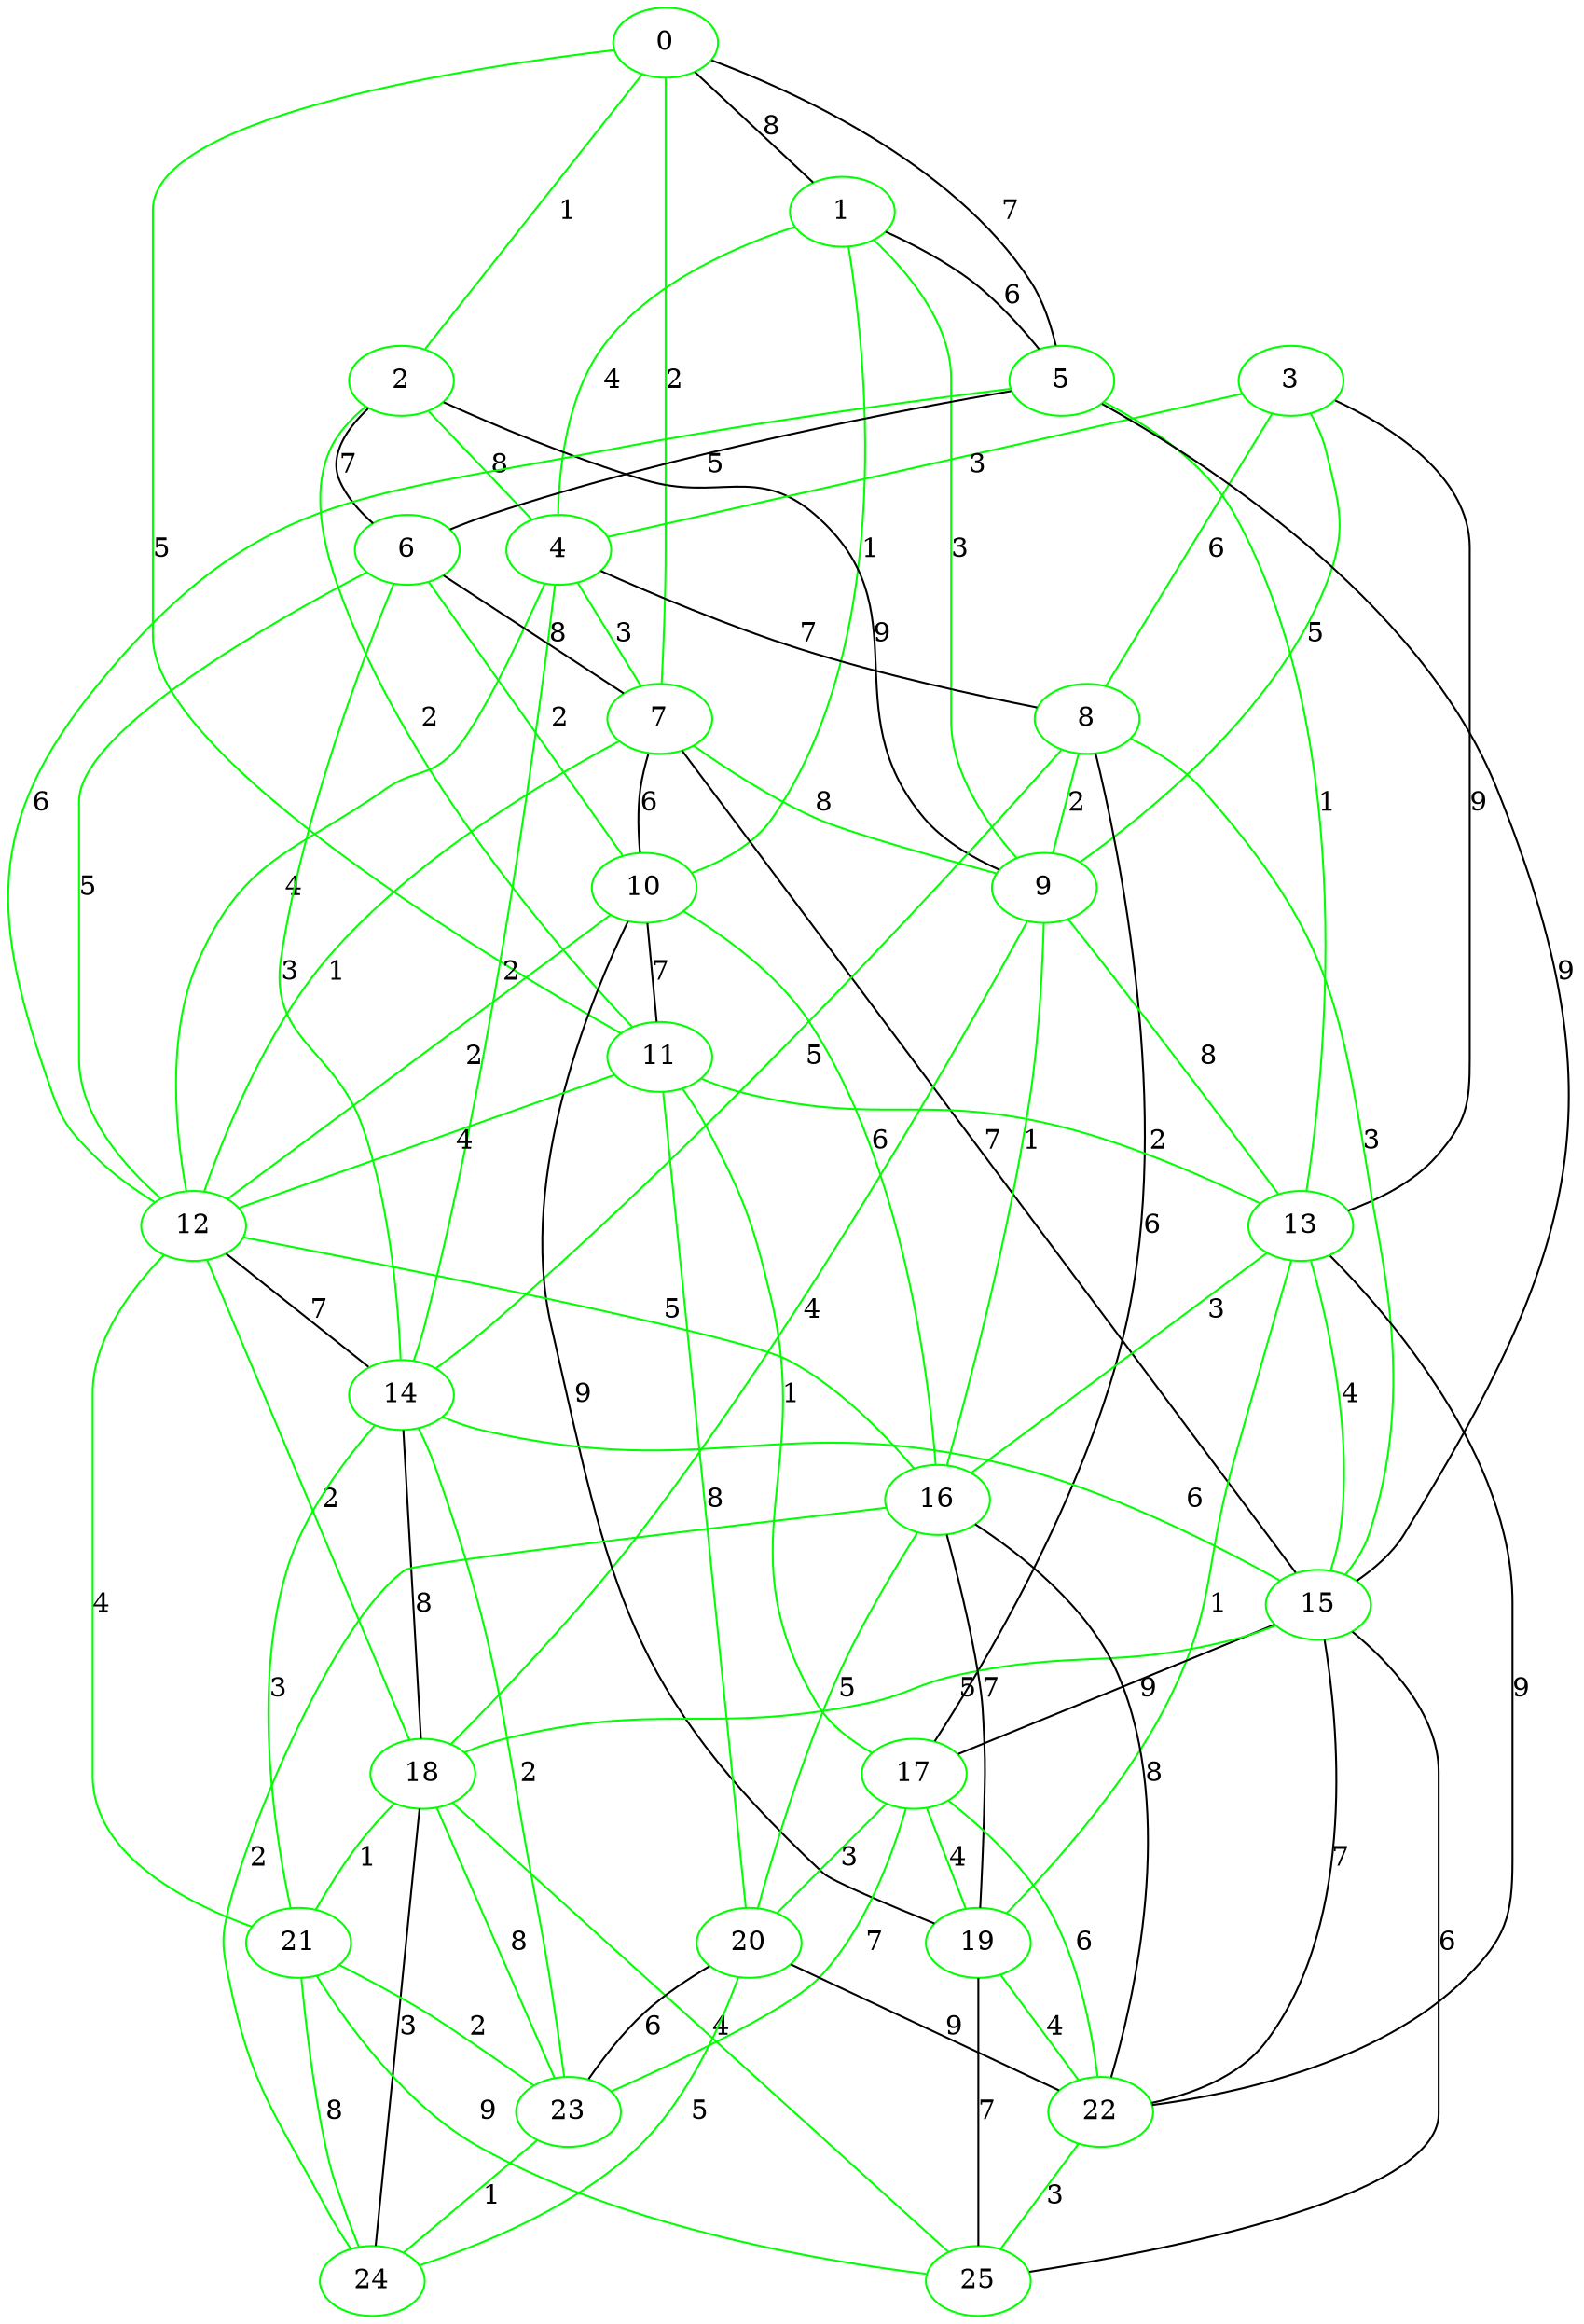 graph G {
0 [label="0", color=green];
1 [label="1", color=green];
2 [label="2", color=green];
3 [label="3", color=green];
4 [label="4", color=green];
5 [label="5", color=green];
6 [label="6", color=green];
7 [label="7", color=green];
8 [label="8", color=green];
9 [label="9", color=green];
10 [label="10", color=green];
11 [label="11", color=green];
12 [label="12", color=green];
13 [label="13", color=green];
14 [label="14", color=green];
15 [label="15", color=green];
16 [label="16", color=green];
17 [label="17", color=green];
18 [label="18", color=green];
19 [label="19", color=green];
20 [label="20", color=green];
21 [label="21", color=green];
22 [label="22", color=green];
23 [label="23", color=green];
24 [label="24", color=green];
25 [label="25", color=green];
0 -- 1 [label="8"];
0 -- 2 [label="1", color=green];
0 -- 5 [label="7"];
0 -- 7 [label="2", color=green];
0 -- 11 [label="5", color=green];
1 -- 4 [label="4", color=green];
1 -- 5 [label="6"];
1 -- 9 [label="3", color=green];
1 -- 10 [label="1", color=green];
2 -- 4 [label="8", color=green];
2 -- 6 [label="7"];
2 -- 9 [label="9"];
2 -- 11 [label="2", color=green];
3 -- 4 [label="3", color=green];
3 -- 8 [label="6", color=green];
3 -- 9 [label="5", color=green];
3 -- 13 [label="9"];
4 -- 7 [label="3", color=green];
4 -- 8 [label="7"];
4 -- 12 [label="4", color=green];
4 -- 14 [label="2", color=green];
5 -- 6 [label="5"];
5 -- 12 [label="6", color=green];
5 -- 13 [label="1", color=green];
5 -- 15 [label="9"];
6 -- 7 [label="8"];
6 -- 10 [label="2", color=green];
6 -- 12 [label="5", color=green];
6 -- 14 [label="3", color=green];
7 -- 9 [label="8", color=green];
7 -- 10 [label="6"];
7 -- 12 [label="1", color=green];
7 -- 15 [label="7"];
8 -- 9 [label="2", color=green];
8 -- 14 [label="5", color=green];
8 -- 15 [label="3", color=green];
8 -- 17 [label="6"];
9 -- 13 [label="8", color=green];
9 -- 16 [label="1", color=green];
9 -- 18 [label="4", color=green];
10 -- 11 [label="7"];
10 -- 12 [label="2", color=green];
10 -- 16 [label="6", color=green];
10 -- 19 [label="9"];
11 -- 12 [label="4", color=green];
11 -- 13 [label="2", color=green];
11 -- 17 [label="1", color=green];
11 -- 20 [label="8", color=green];
12 -- 14 [label="7"];
12 -- 16 [label="5", color=green];
12 -- 18 [label="2", color=green];
12 -- 21 [label="4", color=green];
13 -- 15 [label="4", color=green];
13 -- 16 [label="3", color=green];
13 -- 19 [label="1", color=green];
13 -- 22 [label="9"];
14 -- 15 [label="6", color=green];
14 -- 18 [label="8"];
14 -- 21 [label="3", color=green];
14 -- 23 [label="2", color=green];
15 -- 17 [label="9"];
15 -- 18 [label="5", color=green];
15 -- 22 [label="7"];
15 -- 25 [label="6"];
16 -- 19 [label="7"];
16 -- 20 [label="5", color=green];
16 -- 22 [label="8"];
16 -- 24 [label="2", color=green];
17 -- 19 [label="4", color=green];
17 -- 20 [label="3", color=green];
17 -- 22 [label="6", color=green];
17 -- 23 [label="7", color=green];
18 -- 21 [label="1", color=green];
18 -- 23 [label="8", color=green];
18 -- 24 [label="3"];
18 -- 25 [label="4", color=green];
19 -- 22 [label="4", color=green];
19 -- 25 [label="7"];
20 -- 22 [label="9"];
20 -- 23 [label="6"];
20 -- 24 [label="5", color=green];
21 -- 23 [label="2", color=green];
21 -- 24 [label="8", color=green];
21 -- 25 [label="9", color=green];
22 -- 25 [label="3", color=green];
23 -- 24 [label="1", color=green];
}
